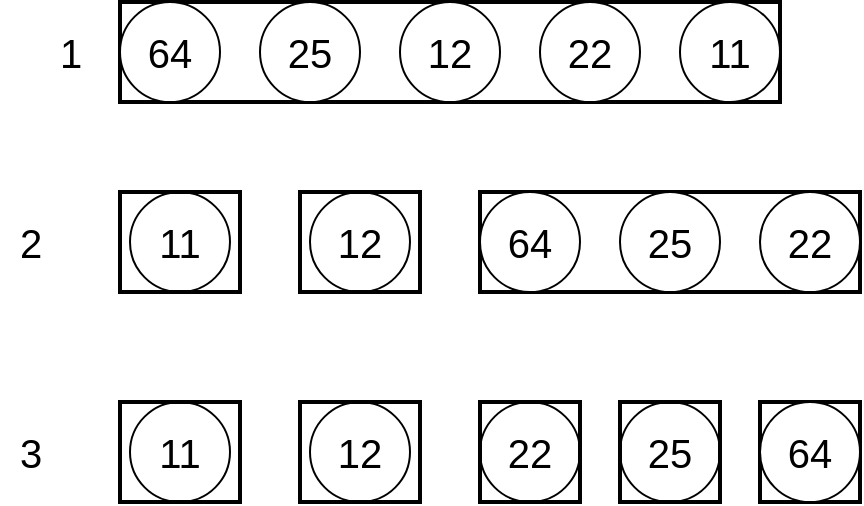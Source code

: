 <mxfile>
    <diagram id="aO9cFqwc_-uJd0MbxIFa" name="Page-1">
        <mxGraphModel dx="597" dy="315" grid="1" gridSize="10" guides="1" tooltips="1" connect="1" arrows="1" fold="1" page="1" pageScale="1" pageWidth="850" pageHeight="1100" math="0" shadow="0">
            <root>
                <mxCell id="0"/>
                <mxCell id="1" parent="0"/>
                <mxCell id="2" value="1" style="text;html=1;align=center;verticalAlign=middle;resizable=0;points=[];autosize=1;strokeColor=none;fillColor=none;fontSize=20;" vertex="1" parent="1">
                    <mxGeometry x="160" y="115" width="30" height="40" as="geometry"/>
                </mxCell>
                <mxCell id="3" value="" style="group;strokeColor=default;strokeWidth=2;" vertex="1" connectable="0" parent="1">
                    <mxGeometry x="200" y="110" width="330" height="50" as="geometry"/>
                </mxCell>
                <mxCell id="4" value="&lt;font style=&quot;font-size: 20px;&quot;&gt;64&lt;/font&gt;" style="ellipse;whiteSpace=wrap;html=1;" vertex="1" parent="3">
                    <mxGeometry width="50" height="50" as="geometry"/>
                </mxCell>
                <mxCell id="5" value="&lt;font style=&quot;font-size: 20px;&quot;&gt;25&lt;/font&gt;" style="ellipse;whiteSpace=wrap;html=1;" vertex="1" parent="3">
                    <mxGeometry x="70" width="50" height="50" as="geometry"/>
                </mxCell>
                <mxCell id="6" value="&lt;font style=&quot;font-size: 20px;&quot;&gt;12&lt;/font&gt;" style="ellipse;whiteSpace=wrap;html=1;" vertex="1" parent="3">
                    <mxGeometry x="140" width="50" height="50" as="geometry"/>
                </mxCell>
                <mxCell id="7" value="&lt;font style=&quot;font-size: 20px;&quot;&gt;22&lt;/font&gt;" style="ellipse;whiteSpace=wrap;html=1;" vertex="1" parent="3">
                    <mxGeometry x="210" width="50" height="50" as="geometry"/>
                </mxCell>
                <mxCell id="8" value="&lt;font style=&quot;font-size: 20px;&quot;&gt;11&lt;/font&gt;" style="ellipse;whiteSpace=wrap;html=1;" vertex="1" parent="3">
                    <mxGeometry x="280" width="50" height="50" as="geometry"/>
                </mxCell>
                <mxCell id="10" value="2" style="text;html=1;align=center;verticalAlign=middle;resizable=0;points=[];autosize=1;strokeColor=none;fillColor=none;fontSize=20;" vertex="1" parent="1">
                    <mxGeometry x="140" y="210" width="30" height="40" as="geometry"/>
                </mxCell>
                <mxCell id="27" value="" style="group" vertex="1" connectable="0" parent="1">
                    <mxGeometry x="200" y="205" width="60" height="50" as="geometry"/>
                </mxCell>
                <mxCell id="16" value="&lt;font style=&quot;font-size: 20px;&quot;&gt;11&lt;/font&gt;" style="ellipse;whiteSpace=wrap;html=1;" vertex="1" parent="27">
                    <mxGeometry x="5" width="50" height="50" as="geometry"/>
                </mxCell>
                <mxCell id="20" value="" style="group;strokeColor=default;strokeWidth=2;container=0;" vertex="1" connectable="0" parent="27">
                    <mxGeometry width="60" height="50" as="geometry"/>
                </mxCell>
                <mxCell id="28" value="" style="group" vertex="1" connectable="0" parent="1">
                    <mxGeometry x="380" y="205" width="190" height="50" as="geometry"/>
                </mxCell>
                <mxCell id="18" value="" style="group;strokeColor=default;strokeWidth=2;container=0;" vertex="1" connectable="0" parent="28">
                    <mxGeometry width="190" height="50" as="geometry"/>
                </mxCell>
                <mxCell id="12" value="&lt;font style=&quot;font-size: 20px;&quot;&gt;64&lt;/font&gt;" style="ellipse;whiteSpace=wrap;html=1;" vertex="1" parent="28">
                    <mxGeometry width="50" height="50" as="geometry"/>
                </mxCell>
                <mxCell id="13" value="&lt;font style=&quot;font-size: 20px;&quot;&gt;25&lt;/font&gt;" style="ellipse;whiteSpace=wrap;html=1;" vertex="1" parent="28">
                    <mxGeometry x="70" width="50" height="50" as="geometry"/>
                </mxCell>
                <mxCell id="15" value="&lt;font style=&quot;font-size: 20px;&quot;&gt;22&lt;/font&gt;" style="ellipse;whiteSpace=wrap;html=1;" vertex="1" parent="28">
                    <mxGeometry x="140" width="50" height="50" as="geometry"/>
                </mxCell>
                <mxCell id="29" value="" style="group" vertex="1" connectable="0" parent="1">
                    <mxGeometry x="290" y="205" width="60" height="50" as="geometry"/>
                </mxCell>
                <mxCell id="14" value="&lt;font style=&quot;font-size: 20px;&quot;&gt;12&lt;/font&gt;" style="ellipse;whiteSpace=wrap;html=1;" vertex="1" parent="29">
                    <mxGeometry x="5" width="50" height="50" as="geometry"/>
                </mxCell>
                <mxCell id="19" value="" style="group;strokeColor=default;strokeWidth=2;container=0;" vertex="1" connectable="0" parent="29">
                    <mxGeometry width="60" height="50" as="geometry"/>
                </mxCell>
                <mxCell id="30" value="3" style="text;html=1;align=center;verticalAlign=middle;resizable=0;points=[];autosize=1;strokeColor=none;fillColor=none;fontSize=20;" vertex="1" parent="1">
                    <mxGeometry x="140" y="315" width="30" height="40" as="geometry"/>
                </mxCell>
                <mxCell id="31" value="" style="group" vertex="1" connectable="0" parent="1">
                    <mxGeometry x="200" y="310" width="60" height="50" as="geometry"/>
                </mxCell>
                <mxCell id="32" value="&lt;font style=&quot;font-size: 20px;&quot;&gt;11&lt;/font&gt;" style="ellipse;whiteSpace=wrap;html=1;" vertex="1" parent="31">
                    <mxGeometry x="5" width="50" height="50" as="geometry"/>
                </mxCell>
                <mxCell id="33" value="" style="group;strokeColor=default;strokeWidth=2;container=0;" vertex="1" connectable="0" parent="31">
                    <mxGeometry width="60" height="50" as="geometry"/>
                </mxCell>
                <mxCell id="39" value="" style="group" vertex="1" connectable="0" parent="1">
                    <mxGeometry x="290" y="310" width="60" height="50" as="geometry"/>
                </mxCell>
                <mxCell id="40" value="&lt;font style=&quot;font-size: 20px;&quot;&gt;12&lt;/font&gt;" style="ellipse;whiteSpace=wrap;html=1;" vertex="1" parent="39">
                    <mxGeometry x="5" width="50" height="50" as="geometry"/>
                </mxCell>
                <mxCell id="41" value="" style="group;strokeColor=default;strokeWidth=2;container=0;" vertex="1" connectable="0" parent="39">
                    <mxGeometry width="60" height="50" as="geometry"/>
                </mxCell>
                <mxCell id="44" value="" style="group" vertex="1" connectable="0" parent="1">
                    <mxGeometry x="380" y="310" width="50" height="50" as="geometry"/>
                </mxCell>
                <mxCell id="38" value="&lt;font style=&quot;font-size: 20px;&quot;&gt;22&lt;/font&gt;" style="ellipse;whiteSpace=wrap;html=1;" vertex="1" parent="44">
                    <mxGeometry width="50" height="50" as="geometry"/>
                </mxCell>
                <mxCell id="43" value="" style="group;strokeColor=default;strokeWidth=2;container=0;" vertex="1" connectable="0" parent="44">
                    <mxGeometry width="50" height="50" as="geometry"/>
                </mxCell>
                <mxCell id="45" value="" style="group" vertex="1" connectable="0" parent="1">
                    <mxGeometry x="520" y="310" width="50" height="50" as="geometry"/>
                </mxCell>
                <mxCell id="35" value="" style="group;strokeColor=default;strokeWidth=2;container=0;" vertex="1" connectable="0" parent="45">
                    <mxGeometry width="50" height="50" as="geometry"/>
                </mxCell>
                <mxCell id="36" value="&lt;font style=&quot;font-size: 20px;&quot;&gt;64&lt;/font&gt;" style="ellipse;whiteSpace=wrap;html=1;" vertex="1" parent="45">
                    <mxGeometry width="50" height="50" as="geometry"/>
                </mxCell>
                <mxCell id="46" value="" style="group" vertex="1" connectable="0" parent="1">
                    <mxGeometry x="450" y="310" width="50" height="50" as="geometry"/>
                </mxCell>
                <mxCell id="37" value="&lt;font style=&quot;font-size: 20px;&quot;&gt;25&lt;/font&gt;" style="ellipse;whiteSpace=wrap;html=1;" vertex="1" parent="46">
                    <mxGeometry width="50" height="50" as="geometry"/>
                </mxCell>
                <mxCell id="42" value="" style="group;strokeColor=default;strokeWidth=2;container=0;" vertex="1" connectable="0" parent="46">
                    <mxGeometry width="50" height="50" as="geometry"/>
                </mxCell>
            </root>
        </mxGraphModel>
    </diagram>
</mxfile>
